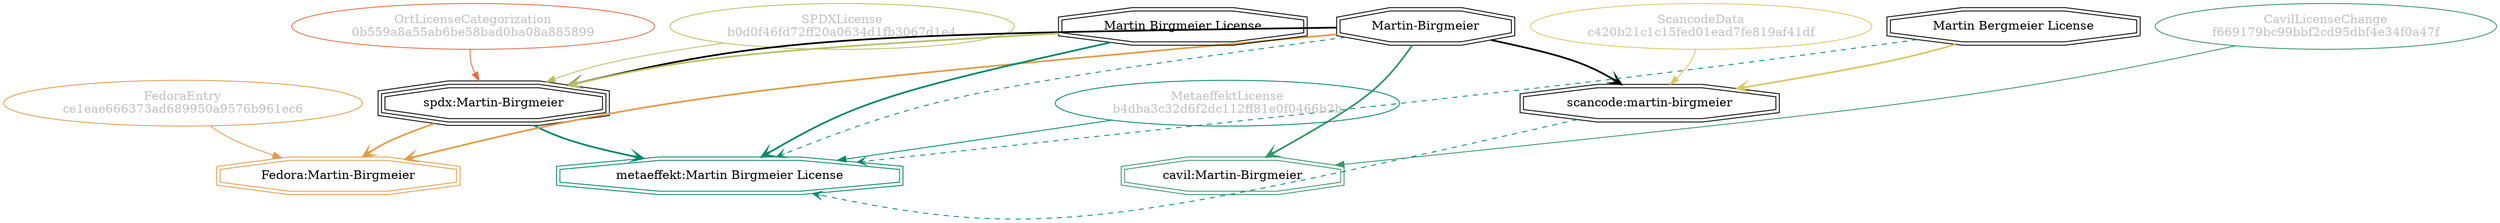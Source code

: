 strict digraph {
    node [shape=box];
    graph [splines=curved];
    2928 [label="SPDXLicense\nb0d0f46fd72ff20a0634d1fb3067d1e4"
         ,fontcolor=gray
         ,color="#b8bf62"
         ,fillcolor="beige;1"
         ,shape=ellipse];
    2929 [label="spdx:Martin-Birgmeier"
         ,shape=tripleoctagon];
    2930 [label="Martin-Birgmeier"
         ,shape=doubleoctagon];
    2931 [label="Martin Birgmeier License"
         ,shape=doubleoctagon];
    8153 [label="FedoraEntry\nce1eae666373ad689950a9576b961ec6"
         ,fontcolor=gray
         ,color="#e09d4b"
         ,fillcolor="beige;1"
         ,shape=ellipse];
    8154 [label="Fedora:Martin-Birgmeier"
         ,color="#e09d4b"
         ,shape=doubleoctagon];
    19000 [label="ScancodeData\nc420b21c1c15fed01ead7fe819af41df"
          ,fontcolor=gray
          ,color="#dac767"
          ,fillcolor="beige;1"
          ,shape=ellipse];
    19001 [label="scancode:martin-birgmeier"
          ,shape=doubleoctagon];
    19002 [label="Martin Bergmeier License"
          ,shape=doubleoctagon];
    35078 [label="OrtLicenseCategorization\n0b559a8a55ab6be58bad0ba08a885899"
          ,fontcolor=gray
          ,color="#e06f45"
          ,fillcolor="beige;1"
          ,shape=ellipse];
    37145 [label="CavilLicenseChange\nf669179bc99bbf2cd95dbf4e34f0a47f"
          ,fontcolor=gray
          ,color="#379469"
          ,fillcolor="beige;1"
          ,shape=ellipse];
    37146 [label="cavil:Martin-Birgmeier"
          ,color="#379469"
          ,shape=doubleoctagon];
    45649 [label="MetaeffektLicense\nb4dba3c32d6f2dc112ff81e0f0466b2b"
          ,fontcolor=gray
          ,color="#00876c"
          ,fillcolor="beige;1"
          ,shape=ellipse];
    45650 [label="metaeffekt:Martin Birgmeier License"
          ,color="#00876c"
          ,shape=doubleoctagon];
    2928 -> 2929 [weight=0.5
                 ,color="#b8bf62"];
    2929 -> 8154 [style=bold
                 ,arrowhead=vee
                 ,weight=0.7
                 ,color="#e09d4b"];
    2929 -> 45650 [style=bold
                  ,arrowhead=vee
                  ,weight=0.7
                  ,color="#00876c"];
    2930 -> 2929 [style=bold
                 ,arrowhead=vee
                 ,weight=0.7];
    2930 -> 8154 [style=bold
                 ,arrowhead=vee
                 ,weight=0.7
                 ,color="#e09d4b"];
    2930 -> 19001 [style=bold
                  ,arrowhead=vee
                  ,weight=0.7];
    2930 -> 37146 [style=bold
                  ,arrowhead=vee
                  ,weight=0.7
                  ,color="#379469"];
    2930 -> 37146 [style=bold
                  ,arrowhead=vee
                  ,weight=0.7
                  ,color="#379469"];
    2930 -> 45650 [style=dashed
                  ,arrowhead=vee
                  ,weight=0.5
                  ,color="#00876c"];
    2931 -> 2929 [style=bold
                 ,arrowhead=vee
                 ,weight=0.7
                 ,color="#b8bf62"];
    2931 -> 45650 [style=bold
                  ,arrowhead=vee
                  ,weight=0.7
                  ,color="#00876c"];
    8153 -> 8154 [weight=0.5
                 ,color="#e09d4b"];
    19000 -> 19001 [weight=0.5
                   ,color="#dac767"];
    19001 -> 45650 [style=dashed
                   ,arrowhead=vee
                   ,weight=0.5
                   ,color="#00876c"];
    19002 -> 19001 [style=bold
                   ,arrowhead=vee
                   ,weight=0.7
                   ,color="#dac767"];
    19002 -> 45650 [style=dashed
                   ,arrowhead=vee
                   ,weight=0.5
                   ,color="#00876c"];
    35078 -> 2929 [weight=0.5
                  ,color="#e06f45"];
    37145 -> 37146 [weight=0.5
                   ,color="#379469"];
    45649 -> 45650 [weight=0.5
                   ,color="#00876c"];
}
